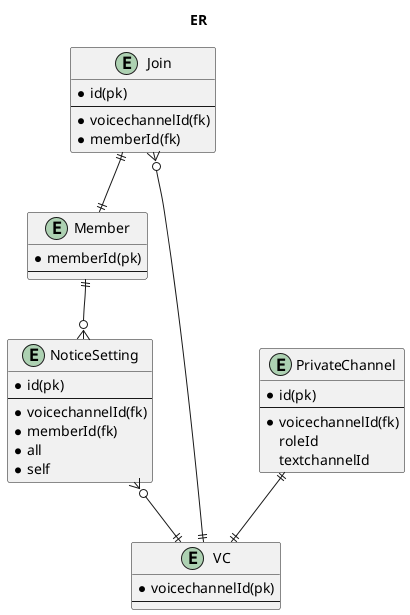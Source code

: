@startuml erd
title ER
entity Member {
  * memberId(pk)
  --
}
entity VC {
  * voicechannelId(pk)
  --
}
entity Join {
  * id(pk)
  --
  * voicechannelId(fk)
  * memberId(fk)
}
entity PrivateChannel {
  * id(pk)
  --
  * voicechannelId(fk)
  roleId
  textchannelId
}
entity NoticeSetting {
  * id(pk)
  --
  * voicechannelId(fk)
  * memberId(fk)
  * all
  * self
}
PrivateChannel ||--|| VC
Join ||--|| Member
Join }o--|| VC
NoticeSetting }o--|| VC
Member ||--o{ NoticeSetting
@enduml